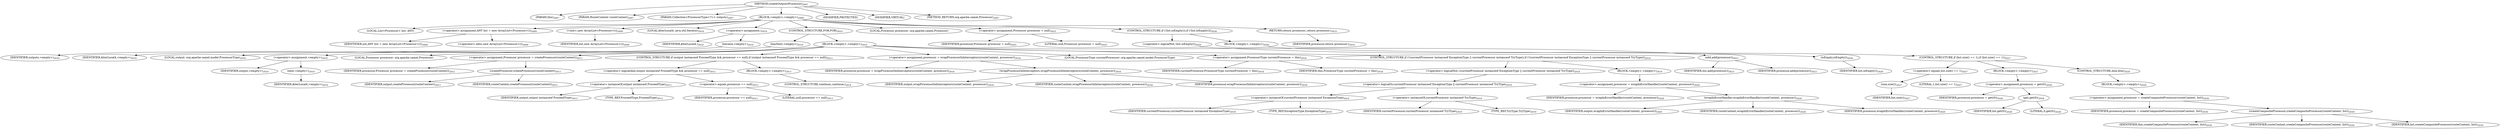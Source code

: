 digraph "createOutputsProcessor" {  
"3740" [label = <(METHOD,createOutputsProcessor)<SUB>2007</SUB>> ]
"533" [label = <(PARAM,this)<SUB>2007</SUB>> ]
"3741" [label = <(PARAM,RouteContext routeContext)<SUB>2007</SUB>> ]
"3742" [label = <(PARAM,Collection&lt;ProcessorType&lt;?&gt;&gt; outputs)<SUB>2007</SUB>> ]
"3743" [label = <(BLOCK,&lt;empty&gt;,&lt;empty&gt;)<SUB>2008</SUB>> ]
"531" [label = <(LOCAL,List&lt;Processor&gt; list: ANY)> ]
"3744" [label = <(&lt;operator&gt;.assignment,ANY list = new ArrayList&lt;Processor&gt;())<SUB>2009</SUB>> ]
"3745" [label = <(IDENTIFIER,list,ANY list = new ArrayList&lt;Processor&gt;())<SUB>2009</SUB>> ]
"3746" [label = <(&lt;operator&gt;.alloc,new ArrayList&lt;Processor&gt;())<SUB>2009</SUB>> ]
"3747" [label = <(&lt;init&gt;,new ArrayList&lt;Processor&gt;())<SUB>2009</SUB>> ]
"530" [label = <(IDENTIFIER,list,new ArrayList&lt;Processor&gt;())<SUB>2009</SUB>> ]
"3748" [label = <(LOCAL,$iterLocal4: java.util.Iterator)<SUB>2010</SUB>> ]
"3749" [label = <(&lt;operator&gt;.assignment,)<SUB>2010</SUB>> ]
"3750" [label = <(IDENTIFIER,$iterLocal4,)<SUB>2010</SUB>> ]
"3751" [label = <(iterator,&lt;empty&gt;)<SUB>2010</SUB>> ]
"3752" [label = <(IDENTIFIER,outputs,&lt;empty&gt;)<SUB>2010</SUB>> ]
"3753" [label = <(CONTROL_STRUCTURE,FOR,FOR)<SUB>2010</SUB>> ]
"3754" [label = <(hasNext,&lt;empty&gt;)<SUB>2010</SUB>> ]
"3755" [label = <(IDENTIFIER,$iterLocal4,&lt;empty&gt;)<SUB>2010</SUB>> ]
"3756" [label = <(BLOCK,&lt;empty&gt;,&lt;empty&gt;)<SUB>2010</SUB>> ]
"3757" [label = <(LOCAL,output: org.apache.camel.model.ProcessorType)<SUB>2010</SUB>> ]
"3758" [label = <(&lt;operator&gt;.assignment,&lt;empty&gt;)<SUB>2010</SUB>> ]
"3759" [label = <(IDENTIFIER,output,&lt;empty&gt;)<SUB>2010</SUB>> ]
"3760" [label = <(next,&lt;empty&gt;)<SUB>2010</SUB>> ]
"3761" [label = <(IDENTIFIER,$iterLocal4,&lt;empty&gt;)<SUB>2010</SUB>> ]
"3762" [label = <(LOCAL,Processor processor: org.apache.camel.Processor)> ]
"3763" [label = <(&lt;operator&gt;.assignment,Processor processor = createProcessor(routeContext))<SUB>2011</SUB>> ]
"3764" [label = <(IDENTIFIER,processor,Processor processor = createProcessor(routeContext))<SUB>2011</SUB>> ]
"3765" [label = <(createProcessor,createProcessor(routeContext))<SUB>2011</SUB>> ]
"3766" [label = <(IDENTIFIER,output,createProcessor(routeContext))<SUB>2011</SUB>> ]
"3767" [label = <(IDENTIFIER,routeContext,createProcessor(routeContext))<SUB>2011</SUB>> ]
"3768" [label = <(CONTROL_STRUCTURE,if (output instanceof ProceedType &amp;&amp; processor == null),if (output instanceof ProceedType &amp;&amp; processor == null))<SUB>2013</SUB>> ]
"3769" [label = <(&lt;operator&gt;.logicalAnd,output instanceof ProceedType &amp;&amp; processor == null)<SUB>2013</SUB>> ]
"3770" [label = <(&lt;operator&gt;.instanceOf,output instanceof ProceedType)<SUB>2013</SUB>> ]
"3771" [label = <(IDENTIFIER,output,output instanceof ProceedType)<SUB>2013</SUB>> ]
"3772" [label = <(TYPE_REF,ProceedType,ProceedType)<SUB>2013</SUB>> ]
"3773" [label = <(&lt;operator&gt;.equals,processor == null)<SUB>2013</SUB>> ]
"3774" [label = <(IDENTIFIER,processor,processor == null)<SUB>2013</SUB>> ]
"3775" [label = <(LITERAL,null,processor == null)<SUB>2013</SUB>> ]
"3776" [label = <(BLOCK,&lt;empty&gt;,&lt;empty&gt;)<SUB>2013</SUB>> ]
"3777" [label = <(CONTROL_STRUCTURE,continue;,continue;)<SUB>2014</SUB>> ]
"3778" [label = <(&lt;operator&gt;.assignment,processor = wrapProcessorInInterceptors(routeContext, processor))<SUB>2016</SUB>> ]
"3779" [label = <(IDENTIFIER,processor,processor = wrapProcessorInInterceptors(routeContext, processor))<SUB>2016</SUB>> ]
"3780" [label = <(wrapProcessorInInterceptors,wrapProcessorInInterceptors(routeContext, processor))<SUB>2016</SUB>> ]
"3781" [label = <(IDENTIFIER,output,wrapProcessorInInterceptors(routeContext, processor))<SUB>2016</SUB>> ]
"3782" [label = <(IDENTIFIER,routeContext,wrapProcessorInInterceptors(routeContext, processor))<SUB>2016</SUB>> ]
"3783" [label = <(IDENTIFIER,processor,wrapProcessorInInterceptors(routeContext, processor))<SUB>2016</SUB>> ]
"3784" [label = <(LOCAL,ProcessorType currentProcessor: org.apache.camel.model.ProcessorType)> ]
"3785" [label = <(&lt;operator&gt;.assignment,ProcessorType currentProcessor = this)<SUB>2018</SUB>> ]
"3786" [label = <(IDENTIFIER,currentProcessor,ProcessorType currentProcessor = this)<SUB>2018</SUB>> ]
"532" [label = <(IDENTIFIER,this,ProcessorType currentProcessor = this)<SUB>2018</SUB>> ]
"3787" [label = <(CONTROL_STRUCTURE,if (!(currentProcessor instanceof ExceptionType || currentProcessor instanceof TryType)),if (!(currentProcessor instanceof ExceptionType || currentProcessor instanceof TryType)))<SUB>2019</SUB>> ]
"3788" [label = <(&lt;operator&gt;.logicalNot,!(currentProcessor instanceof ExceptionType || currentProcessor instanceof TryType))<SUB>2019</SUB>> ]
"3789" [label = <(&lt;operator&gt;.logicalOr,currentProcessor instanceof ExceptionType || currentProcessor instanceof TryType)<SUB>2019</SUB>> ]
"3790" [label = <(&lt;operator&gt;.instanceOf,currentProcessor instanceof ExceptionType)<SUB>2019</SUB>> ]
"3791" [label = <(IDENTIFIER,currentProcessor,currentProcessor instanceof ExceptionType)<SUB>2019</SUB>> ]
"3792" [label = <(TYPE_REF,ExceptionType,ExceptionType)<SUB>2019</SUB>> ]
"3793" [label = <(&lt;operator&gt;.instanceOf,currentProcessor instanceof TryType)<SUB>2019</SUB>> ]
"3794" [label = <(IDENTIFIER,currentProcessor,currentProcessor instanceof TryType)<SUB>2019</SUB>> ]
"3795" [label = <(TYPE_REF,TryType,TryType)<SUB>2019</SUB>> ]
"3796" [label = <(BLOCK,&lt;empty&gt;,&lt;empty&gt;)<SUB>2019</SUB>> ]
"3797" [label = <(&lt;operator&gt;.assignment,processor = wrapInErrorHandler(routeContext, processor))<SUB>2020</SUB>> ]
"3798" [label = <(IDENTIFIER,processor,processor = wrapInErrorHandler(routeContext, processor))<SUB>2020</SUB>> ]
"3799" [label = <(wrapInErrorHandler,wrapInErrorHandler(routeContext, processor))<SUB>2020</SUB>> ]
"3800" [label = <(IDENTIFIER,output,wrapInErrorHandler(routeContext, processor))<SUB>2020</SUB>> ]
"3801" [label = <(IDENTIFIER,routeContext,wrapInErrorHandler(routeContext, processor))<SUB>2020</SUB>> ]
"3802" [label = <(IDENTIFIER,processor,wrapInErrorHandler(routeContext, processor))<SUB>2020</SUB>> ]
"3803" [label = <(add,add(processor))<SUB>2023</SUB>> ]
"3804" [label = <(IDENTIFIER,list,add(processor))<SUB>2023</SUB>> ]
"3805" [label = <(IDENTIFIER,processor,add(processor))<SUB>2023</SUB>> ]
"3806" [label = <(LOCAL,Processor processor: org.apache.camel.Processor)> ]
"3807" [label = <(&lt;operator&gt;.assignment,Processor processor = null)<SUB>2025</SUB>> ]
"3808" [label = <(IDENTIFIER,processor,Processor processor = null)<SUB>2025</SUB>> ]
"3809" [label = <(LITERAL,null,Processor processor = null)<SUB>2025</SUB>> ]
"3810" [label = <(CONTROL_STRUCTURE,if (!list.isEmpty()),if (!list.isEmpty()))<SUB>2026</SUB>> ]
"3811" [label = <(&lt;operator&gt;.logicalNot,!list.isEmpty())<SUB>2026</SUB>> ]
"3812" [label = <(isEmpty,isEmpty())<SUB>2026</SUB>> ]
"3813" [label = <(IDENTIFIER,list,isEmpty())<SUB>2026</SUB>> ]
"3814" [label = <(BLOCK,&lt;empty&gt;,&lt;empty&gt;)<SUB>2026</SUB>> ]
"3815" [label = <(CONTROL_STRUCTURE,if (list.size() == 1),if (list.size() == 1))<SUB>2027</SUB>> ]
"3816" [label = <(&lt;operator&gt;.equals,list.size() == 1)<SUB>2027</SUB>> ]
"3817" [label = <(size,size())<SUB>2027</SUB>> ]
"3818" [label = <(IDENTIFIER,list,size())<SUB>2027</SUB>> ]
"3819" [label = <(LITERAL,1,list.size() == 1)<SUB>2027</SUB>> ]
"3820" [label = <(BLOCK,&lt;empty&gt;,&lt;empty&gt;)<SUB>2027</SUB>> ]
"3821" [label = <(&lt;operator&gt;.assignment,processor = get(0))<SUB>2028</SUB>> ]
"3822" [label = <(IDENTIFIER,processor,processor = get(0))<SUB>2028</SUB>> ]
"3823" [label = <(get,get(0))<SUB>2028</SUB>> ]
"3824" [label = <(IDENTIFIER,list,get(0))<SUB>2028</SUB>> ]
"3825" [label = <(LITERAL,0,get(0))<SUB>2028</SUB>> ]
"3826" [label = <(CONTROL_STRUCTURE,else,else)<SUB>2029</SUB>> ]
"3827" [label = <(BLOCK,&lt;empty&gt;,&lt;empty&gt;)<SUB>2029</SUB>> ]
"3828" [label = <(&lt;operator&gt;.assignment,processor = createCompositeProcessor(routeContext, list))<SUB>2030</SUB>> ]
"3829" [label = <(IDENTIFIER,processor,processor = createCompositeProcessor(routeContext, list))<SUB>2030</SUB>> ]
"3830" [label = <(createCompositeProcessor,createCompositeProcessor(routeContext, list))<SUB>2030</SUB>> ]
"534" [label = <(IDENTIFIER,this,createCompositeProcessor(routeContext, list))<SUB>2030</SUB>> ]
"3831" [label = <(IDENTIFIER,routeContext,createCompositeProcessor(routeContext, list))<SUB>2030</SUB>> ]
"3832" [label = <(IDENTIFIER,list,createCompositeProcessor(routeContext, list))<SUB>2030</SUB>> ]
"3833" [label = <(RETURN,return processor;,return processor;)<SUB>2033</SUB>> ]
"3834" [label = <(IDENTIFIER,processor,return processor;)<SUB>2033</SUB>> ]
"3835" [label = <(MODIFIER,PROTECTED)> ]
"3836" [label = <(MODIFIER,VIRTUAL)> ]
"3837" [label = <(METHOD_RETURN,org.apache.camel.Processor)<SUB>2007</SUB>> ]
  "3740" -> "533" 
  "3740" -> "3741" 
  "3740" -> "3742" 
  "3740" -> "3743" 
  "3740" -> "3835" 
  "3740" -> "3836" 
  "3740" -> "3837" 
  "3743" -> "531" 
  "3743" -> "3744" 
  "3743" -> "3747" 
  "3743" -> "3748" 
  "3743" -> "3749" 
  "3743" -> "3753" 
  "3743" -> "3806" 
  "3743" -> "3807" 
  "3743" -> "3810" 
  "3743" -> "3833" 
  "3744" -> "3745" 
  "3744" -> "3746" 
  "3747" -> "530" 
  "3749" -> "3750" 
  "3749" -> "3751" 
  "3751" -> "3752" 
  "3753" -> "3754" 
  "3753" -> "3756" 
  "3754" -> "3755" 
  "3756" -> "3757" 
  "3756" -> "3758" 
  "3756" -> "3762" 
  "3756" -> "3763" 
  "3756" -> "3768" 
  "3756" -> "3778" 
  "3756" -> "3784" 
  "3756" -> "3785" 
  "3756" -> "3787" 
  "3756" -> "3803" 
  "3758" -> "3759" 
  "3758" -> "3760" 
  "3760" -> "3761" 
  "3763" -> "3764" 
  "3763" -> "3765" 
  "3765" -> "3766" 
  "3765" -> "3767" 
  "3768" -> "3769" 
  "3768" -> "3776" 
  "3769" -> "3770" 
  "3769" -> "3773" 
  "3770" -> "3771" 
  "3770" -> "3772" 
  "3773" -> "3774" 
  "3773" -> "3775" 
  "3776" -> "3777" 
  "3778" -> "3779" 
  "3778" -> "3780" 
  "3780" -> "3781" 
  "3780" -> "3782" 
  "3780" -> "3783" 
  "3785" -> "3786" 
  "3785" -> "532" 
  "3787" -> "3788" 
  "3787" -> "3796" 
  "3788" -> "3789" 
  "3789" -> "3790" 
  "3789" -> "3793" 
  "3790" -> "3791" 
  "3790" -> "3792" 
  "3793" -> "3794" 
  "3793" -> "3795" 
  "3796" -> "3797" 
  "3797" -> "3798" 
  "3797" -> "3799" 
  "3799" -> "3800" 
  "3799" -> "3801" 
  "3799" -> "3802" 
  "3803" -> "3804" 
  "3803" -> "3805" 
  "3807" -> "3808" 
  "3807" -> "3809" 
  "3810" -> "3811" 
  "3810" -> "3814" 
  "3811" -> "3812" 
  "3812" -> "3813" 
  "3814" -> "3815" 
  "3815" -> "3816" 
  "3815" -> "3820" 
  "3815" -> "3826" 
  "3816" -> "3817" 
  "3816" -> "3819" 
  "3817" -> "3818" 
  "3820" -> "3821" 
  "3821" -> "3822" 
  "3821" -> "3823" 
  "3823" -> "3824" 
  "3823" -> "3825" 
  "3826" -> "3827" 
  "3827" -> "3828" 
  "3828" -> "3829" 
  "3828" -> "3830" 
  "3830" -> "534" 
  "3830" -> "3831" 
  "3830" -> "3832" 
  "3833" -> "3834" 
}
